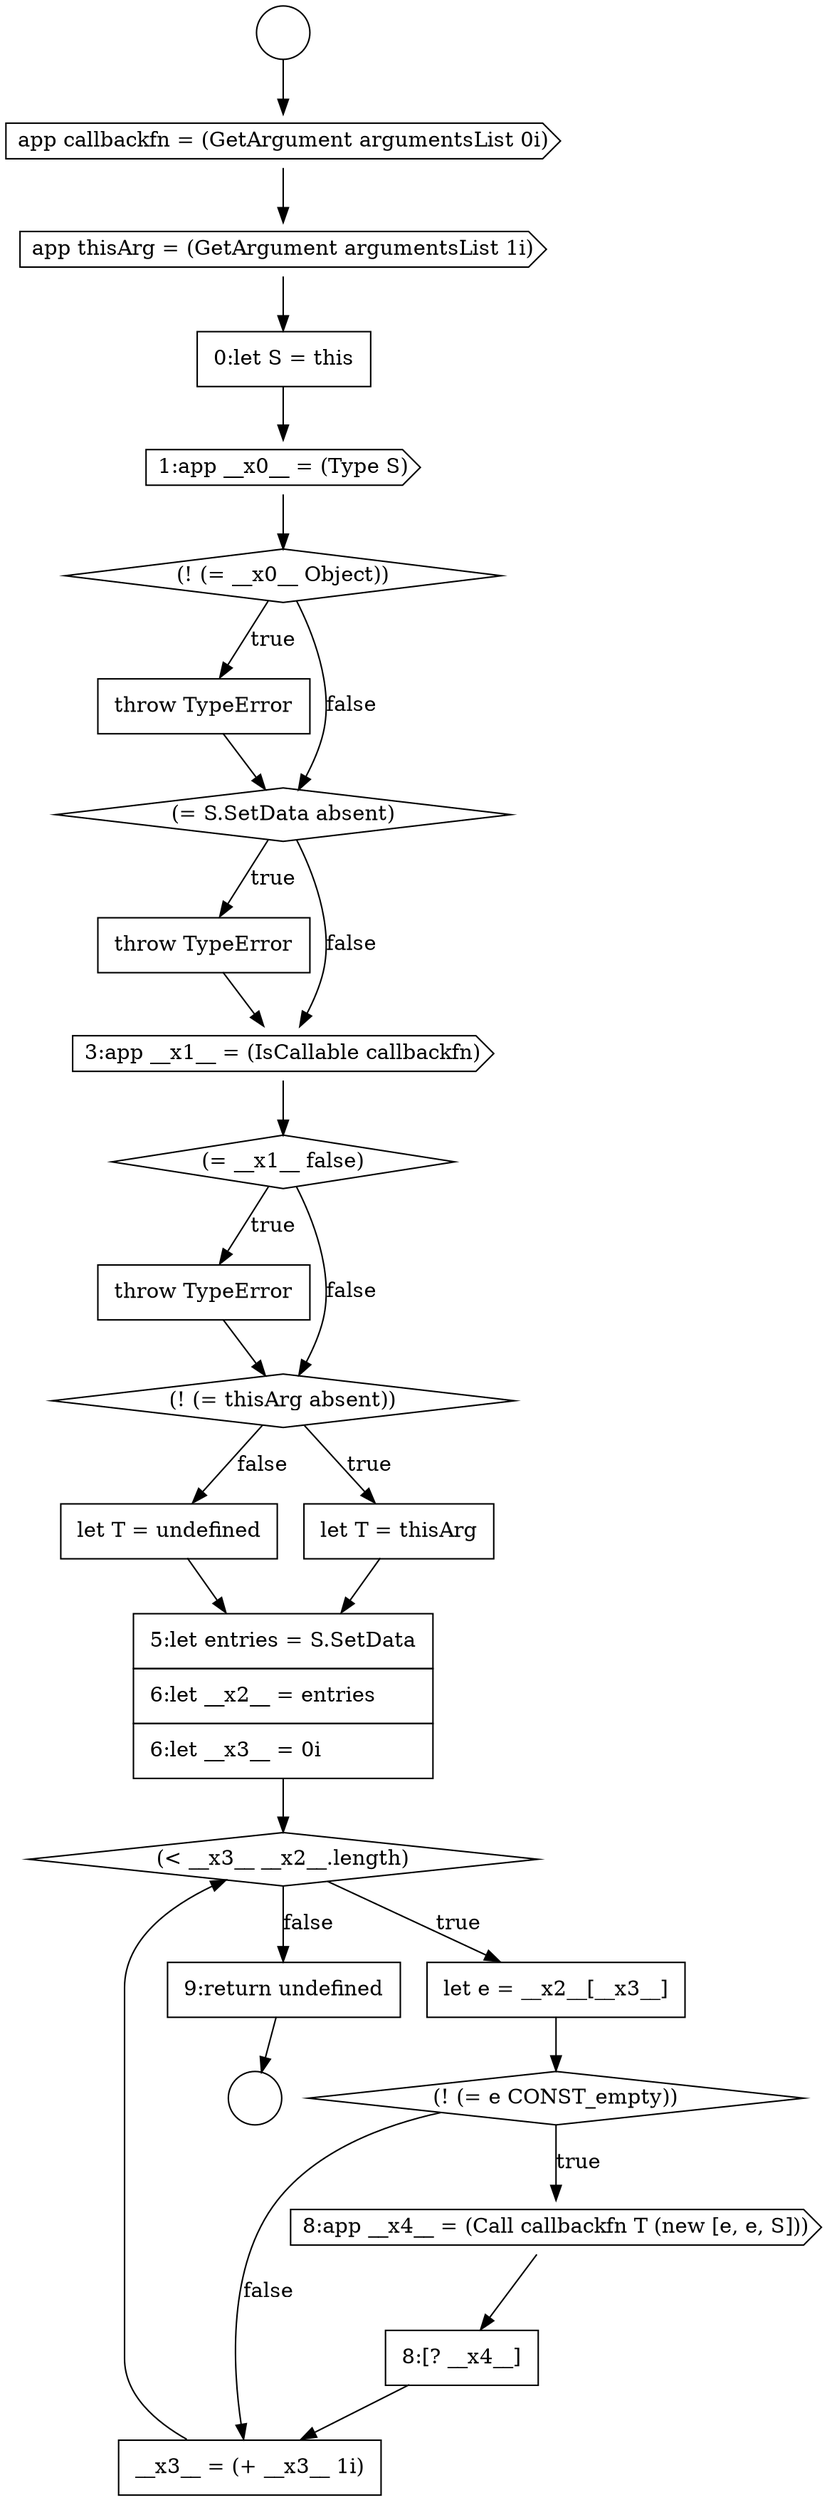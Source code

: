 digraph {
  node15346 [shape=none, margin=0, label=<<font color="black">
    <table border="0" cellborder="1" cellspacing="0" cellpadding="10">
      <tr><td align="left">let T = undefined</td></tr>
    </table>
  </font>> color="black" fillcolor="white" style=filled]
  node15331 [shape=circle label=" " color="black" fillcolor="white" style=filled]
  node15353 [shape=none, margin=0, label=<<font color="black">
    <table border="0" cellborder="1" cellspacing="0" cellpadding="10">
      <tr><td align="left">__x3__ = (+ __x3__ 1i)</td></tr>
    </table>
  </font>> color="black" fillcolor="white" style=filled]
  node15338 [shape=none, margin=0, label=<<font color="black">
    <table border="0" cellborder="1" cellspacing="0" cellpadding="10">
      <tr><td align="left">throw TypeError</td></tr>
    </table>
  </font>> color="black" fillcolor="white" style=filled]
  node15345 [shape=none, margin=0, label=<<font color="black">
    <table border="0" cellborder="1" cellspacing="0" cellpadding="10">
      <tr><td align="left">let T = thisArg</td></tr>
    </table>
  </font>> color="black" fillcolor="white" style=filled]
  node15334 [shape=cds, label=<<font color="black">app thisArg = (GetArgument argumentsList 1i)</font>> color="black" fillcolor="white" style=filled]
  node15348 [shape=diamond, label=<<font color="black">(&lt; __x3__ __x2__.length)</font>> color="black" fillcolor="white" style=filled]
  node15352 [shape=none, margin=0, label=<<font color="black">
    <table border="0" cellborder="1" cellspacing="0" cellpadding="10">
      <tr><td align="left">8:[? __x4__]</td></tr>
    </table>
  </font>> color="black" fillcolor="white" style=filled]
  node15340 [shape=none, margin=0, label=<<font color="black">
    <table border="0" cellborder="1" cellspacing="0" cellpadding="10">
      <tr><td align="left">throw TypeError</td></tr>
    </table>
  </font>> color="black" fillcolor="white" style=filled]
  node15333 [shape=cds, label=<<font color="black">app callbackfn = (GetArgument argumentsList 0i)</font>> color="black" fillcolor="white" style=filled]
  node15332 [shape=circle label=" " color="black" fillcolor="white" style=filled]
  node15347 [shape=none, margin=0, label=<<font color="black">
    <table border="0" cellborder="1" cellspacing="0" cellpadding="10">
      <tr><td align="left">5:let entries = S.SetData</td></tr>
      <tr><td align="left">6:let __x2__ = entries</td></tr>
      <tr><td align="left">6:let __x3__ = 0i</td></tr>
    </table>
  </font>> color="black" fillcolor="white" style=filled]
  node15351 [shape=cds, label=<<font color="black">8:app __x4__ = (Call callbackfn T (new [e, e, S]))</font>> color="black" fillcolor="white" style=filled]
  node15337 [shape=diamond, label=<<font color="black">(! (= __x0__ Object))</font>> color="black" fillcolor="white" style=filled]
  node15335 [shape=none, margin=0, label=<<font color="black">
    <table border="0" cellborder="1" cellspacing="0" cellpadding="10">
      <tr><td align="left">0:let S = this</td></tr>
    </table>
  </font>> color="black" fillcolor="white" style=filled]
  node15342 [shape=diamond, label=<<font color="black">(= __x1__ false)</font>> color="black" fillcolor="white" style=filled]
  node15343 [shape=none, margin=0, label=<<font color="black">
    <table border="0" cellborder="1" cellspacing="0" cellpadding="10">
      <tr><td align="left">throw TypeError</td></tr>
    </table>
  </font>> color="black" fillcolor="white" style=filled]
  node15350 [shape=diamond, label=<<font color="black">(! (= e CONST_empty))</font>> color="black" fillcolor="white" style=filled]
  node15339 [shape=diamond, label=<<font color="black">(= S.SetData absent)</font>> color="black" fillcolor="white" style=filled]
  node15354 [shape=none, margin=0, label=<<font color="black">
    <table border="0" cellborder="1" cellspacing="0" cellpadding="10">
      <tr><td align="left">9:return undefined</td></tr>
    </table>
  </font>> color="black" fillcolor="white" style=filled]
  node15349 [shape=none, margin=0, label=<<font color="black">
    <table border="0" cellborder="1" cellspacing="0" cellpadding="10">
      <tr><td align="left">let e = __x2__[__x3__]</td></tr>
    </table>
  </font>> color="black" fillcolor="white" style=filled]
  node15344 [shape=diamond, label=<<font color="black">(! (= thisArg absent))</font>> color="black" fillcolor="white" style=filled]
  node15341 [shape=cds, label=<<font color="black">3:app __x1__ = (IsCallable callbackfn)</font>> color="black" fillcolor="white" style=filled]
  node15336 [shape=cds, label=<<font color="black">1:app __x0__ = (Type S)</font>> color="black" fillcolor="white" style=filled]
  node15351 -> node15352 [ color="black"]
  node15344 -> node15345 [label=<<font color="black">true</font>> color="black"]
  node15344 -> node15346 [label=<<font color="black">false</font>> color="black"]
  node15340 -> node15341 [ color="black"]
  node15335 -> node15336 [ color="black"]
  node15354 -> node15332 [ color="black"]
  node15348 -> node15349 [label=<<font color="black">true</font>> color="black"]
  node15348 -> node15354 [label=<<font color="black">false</font>> color="black"]
  node15337 -> node15338 [label=<<font color="black">true</font>> color="black"]
  node15337 -> node15339 [label=<<font color="black">false</font>> color="black"]
  node15331 -> node15333 [ color="black"]
  node15334 -> node15335 [ color="black"]
  node15342 -> node15343 [label=<<font color="black">true</font>> color="black"]
  node15342 -> node15344 [label=<<font color="black">false</font>> color="black"]
  node15339 -> node15340 [label=<<font color="black">true</font>> color="black"]
  node15339 -> node15341 [label=<<font color="black">false</font>> color="black"]
  node15350 -> node15351 [label=<<font color="black">true</font>> color="black"]
  node15350 -> node15353 [label=<<font color="black">false</font>> color="black"]
  node15338 -> node15339 [ color="black"]
  node15346 -> node15347 [ color="black"]
  node15352 -> node15353 [ color="black"]
  node15349 -> node15350 [ color="black"]
  node15341 -> node15342 [ color="black"]
  node15336 -> node15337 [ color="black"]
  node15333 -> node15334 [ color="black"]
  node15343 -> node15344 [ color="black"]
  node15353 -> node15348 [ color="black"]
  node15345 -> node15347 [ color="black"]
  node15347 -> node15348 [ color="black"]
}

